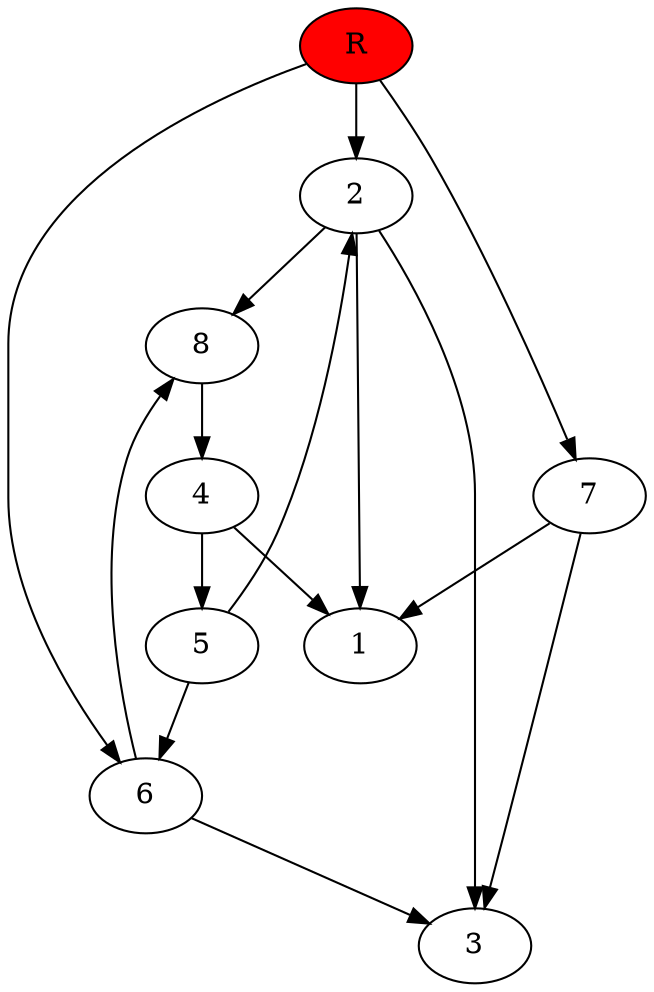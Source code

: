 digraph prb56865 {
	1
	2
	3
	4
	5
	6
	7
	8
	R [fillcolor="#ff0000" style=filled]
	2 -> 1
	2 -> 3
	2 -> 8
	4 -> 1
	4 -> 5
	5 -> 2
	5 -> 6
	6 -> 3
	6 -> 8
	7 -> 1
	7 -> 3
	8 -> 4
	R -> 2
	R -> 6
	R -> 7
}
